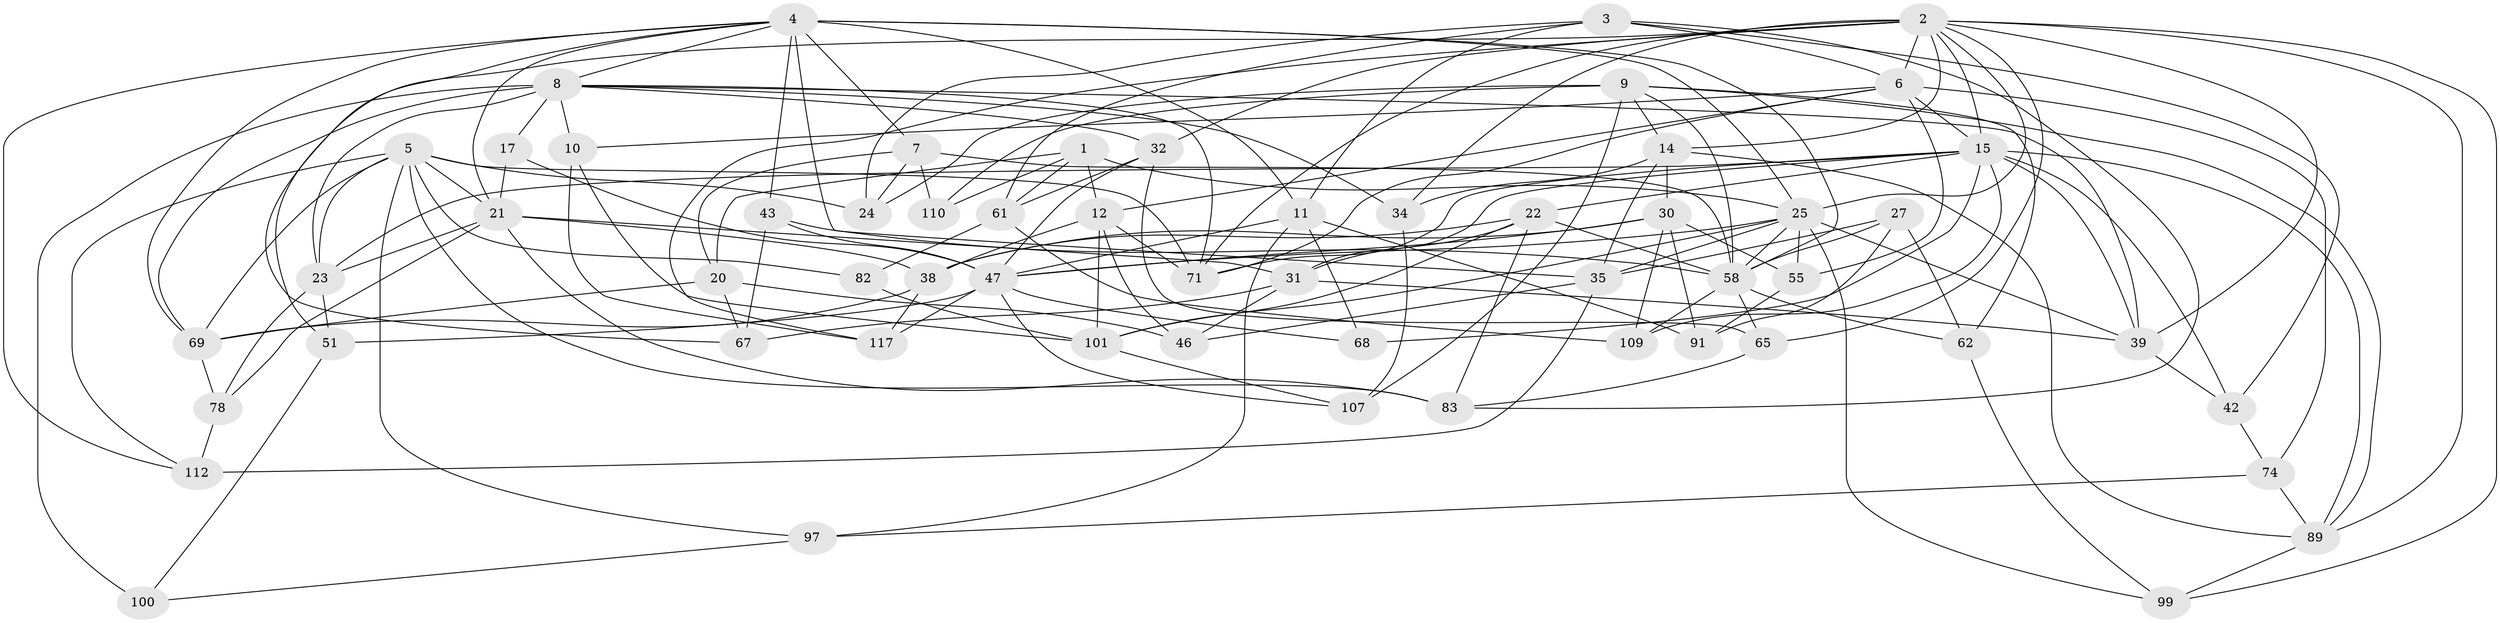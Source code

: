 // original degree distribution, {4: 1.0}
// Generated by graph-tools (version 1.1) at 2025/20/03/04/25 18:20:45]
// undirected, 58 vertices, 163 edges
graph export_dot {
graph [start="1"]
  node [color=gray90,style=filled];
  1 [super="+57"];
  2 [super="+64+26+40"];
  3 [super="+16"];
  4 [super="+49+29"];
  5 [super="+48"];
  6 [super="+66+13"];
  7 [super="+41"];
  8 [super="+115+18+113"];
  9 [super="+75"];
  10;
  11 [super="+98"];
  12 [super="+19"];
  14 [super="+33"];
  15 [super="+45+59"];
  17;
  20 [super="+80"];
  21 [super="+36"];
  22 [super="+28"];
  23 [super="+102"];
  24;
  25 [super="+70"];
  27;
  30 [super="+92"];
  31 [super="+76"];
  32 [super="+53"];
  34;
  35 [super="+37"];
  38 [super="+50"];
  39 [super="+60"];
  42;
  43;
  46;
  47 [super="+52+54+86"];
  51;
  55;
  58 [super="+111+88"];
  61 [super="+79"];
  62;
  65;
  67;
  68;
  69 [super="+103"];
  71 [super="+94"];
  74;
  78;
  82;
  83 [super="+85"];
  89 [super="+96"];
  91;
  97;
  99;
  100;
  101 [super="+106"];
  107;
  109;
  110;
  112;
  117;
  1 -- 110;
  1 -- 61;
  1 -- 25;
  1 -- 20 [weight=2];
  1 -- 12;
  2 -- 51;
  2 -- 89;
  2 -- 34;
  2 -- 71;
  2 -- 32 [weight=2];
  2 -- 65;
  2 -- 117;
  2 -- 14;
  2 -- 99;
  2 -- 6;
  2 -- 39;
  2 -- 25;
  2 -- 15;
  3 -- 83;
  3 -- 61;
  3 -- 42;
  3 -- 24;
  3 -- 11;
  3 -- 6;
  4 -- 67;
  4 -- 35;
  4 -- 58;
  4 -- 11;
  4 -- 112;
  4 -- 21;
  4 -- 69;
  4 -- 7 [weight=2];
  4 -- 43;
  4 -- 8;
  4 -- 25;
  5 -- 69;
  5 -- 97;
  5 -- 23;
  5 -- 112;
  5 -- 82;
  5 -- 83 [weight=2];
  5 -- 21;
  5 -- 71;
  5 -- 24;
  6 -- 74;
  6 -- 71;
  6 -- 12;
  6 -- 10;
  6 -- 55;
  6 -- 15;
  7 -- 24;
  7 -- 20;
  7 -- 110;
  7 -- 58;
  8 -- 32;
  8 -- 100 [weight=2];
  8 -- 69;
  8 -- 17 [weight=2];
  8 -- 39;
  8 -- 10;
  8 -- 34;
  8 -- 71;
  8 -- 23;
  9 -- 110 [weight=2];
  9 -- 24;
  9 -- 89;
  9 -- 14;
  9 -- 58;
  9 -- 107;
  9 -- 62;
  10 -- 117;
  10 -- 101;
  11 -- 68;
  11 -- 97;
  11 -- 91;
  11 -- 47;
  12 -- 46;
  12 -- 71;
  12 -- 101;
  12 -- 38;
  14 -- 35;
  14 -- 89;
  14 -- 34;
  14 -- 30;
  15 -- 22;
  15 -- 68 [weight=2];
  15 -- 89;
  15 -- 109;
  15 -- 71;
  15 -- 42;
  15 -- 31;
  15 -- 39;
  15 -- 23;
  17 -- 21;
  17 -- 47;
  20 -- 46;
  20 -- 67;
  20 -- 69;
  21 -- 38;
  21 -- 83;
  21 -- 23;
  21 -- 78;
  21 -- 31;
  22 -- 38;
  22 -- 31;
  22 -- 58;
  22 -- 83;
  22 -- 101;
  23 -- 78;
  23 -- 51;
  25 -- 99;
  25 -- 35;
  25 -- 101;
  25 -- 39;
  25 -- 47;
  25 -- 55;
  25 -- 58;
  27 -- 35;
  27 -- 91;
  27 -- 62;
  27 -- 58;
  30 -- 55;
  30 -- 38;
  30 -- 91;
  30 -- 109;
  30 -- 47;
  31 -- 39;
  31 -- 67;
  31 -- 46;
  32 -- 65;
  32 -- 61;
  32 -- 47;
  34 -- 107;
  35 -- 112;
  35 -- 46;
  38 -- 117;
  38 -- 69;
  39 -- 42;
  42 -- 74;
  43 -- 67;
  43 -- 58;
  43 -- 47;
  47 -- 117;
  47 -- 68;
  47 -- 107;
  47 -- 51;
  51 -- 100;
  55 -- 91;
  58 -- 65;
  58 -- 109;
  58 -- 62;
  61 -- 82 [weight=2];
  61 -- 109;
  62 -- 99;
  65 -- 83;
  69 -- 78;
  74 -- 97;
  74 -- 89;
  78 -- 112;
  82 -- 101;
  89 -- 99;
  97 -- 100;
  101 -- 107;
}
